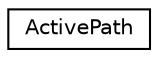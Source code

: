 digraph "Graphical Class Hierarchy"
{
  edge [fontname="Helvetica",fontsize="10",labelfontname="Helvetica",labelfontsize="10"];
  node [fontname="Helvetica",fontsize="10",shape=record];
  rankdir="LR";
  Node0 [label="ActivePath",height=0.2,width=0.4,color="black", fillcolor="white", style="filled",URL="$structkaldi_1_1ActivePath.html"];
}
